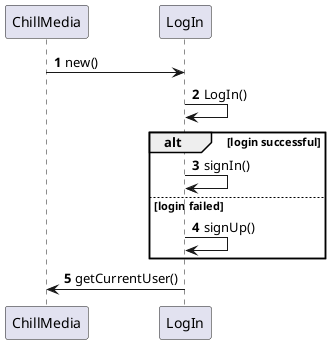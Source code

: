 @startuml

autonumber

ChillMedia -> LogIn : new()

LogIn -> LogIn : LogIn()

alt login successful
    LogIn -> LogIn : signIn()
else login failed
    LogIn -> LogIn : signUp()
end

LogIn -> ChillMedia : getCurrentUser()

@enduml